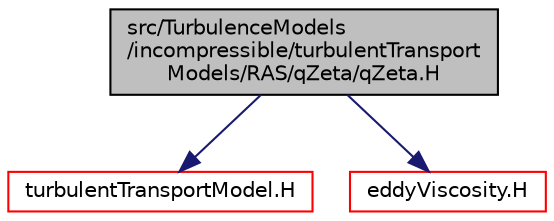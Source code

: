 digraph "src/TurbulenceModels/incompressible/turbulentTransportModels/RAS/qZeta/qZeta.H"
{
  bgcolor="transparent";
  edge [fontname="Helvetica",fontsize="10",labelfontname="Helvetica",labelfontsize="10"];
  node [fontname="Helvetica",fontsize="10",shape=record];
  Node0 [label="src/TurbulenceModels\l/incompressible/turbulentTransport\lModels/RAS/qZeta/qZeta.H",height=0.2,width=0.4,color="black", fillcolor="grey75", style="filled", fontcolor="black"];
  Node0 -> Node1 [color="midnightblue",fontsize="10",style="solid",fontname="Helvetica"];
  Node1 [label="turbulentTransportModel.H",height=0.2,width=0.4,color="red",URL="$a17732.html"];
  Node0 -> Node346 [color="midnightblue",fontsize="10",style="solid",fontname="Helvetica"];
  Node346 [label="eddyViscosity.H",height=0.2,width=0.4,color="red",URL="$a17915.html"];
}
